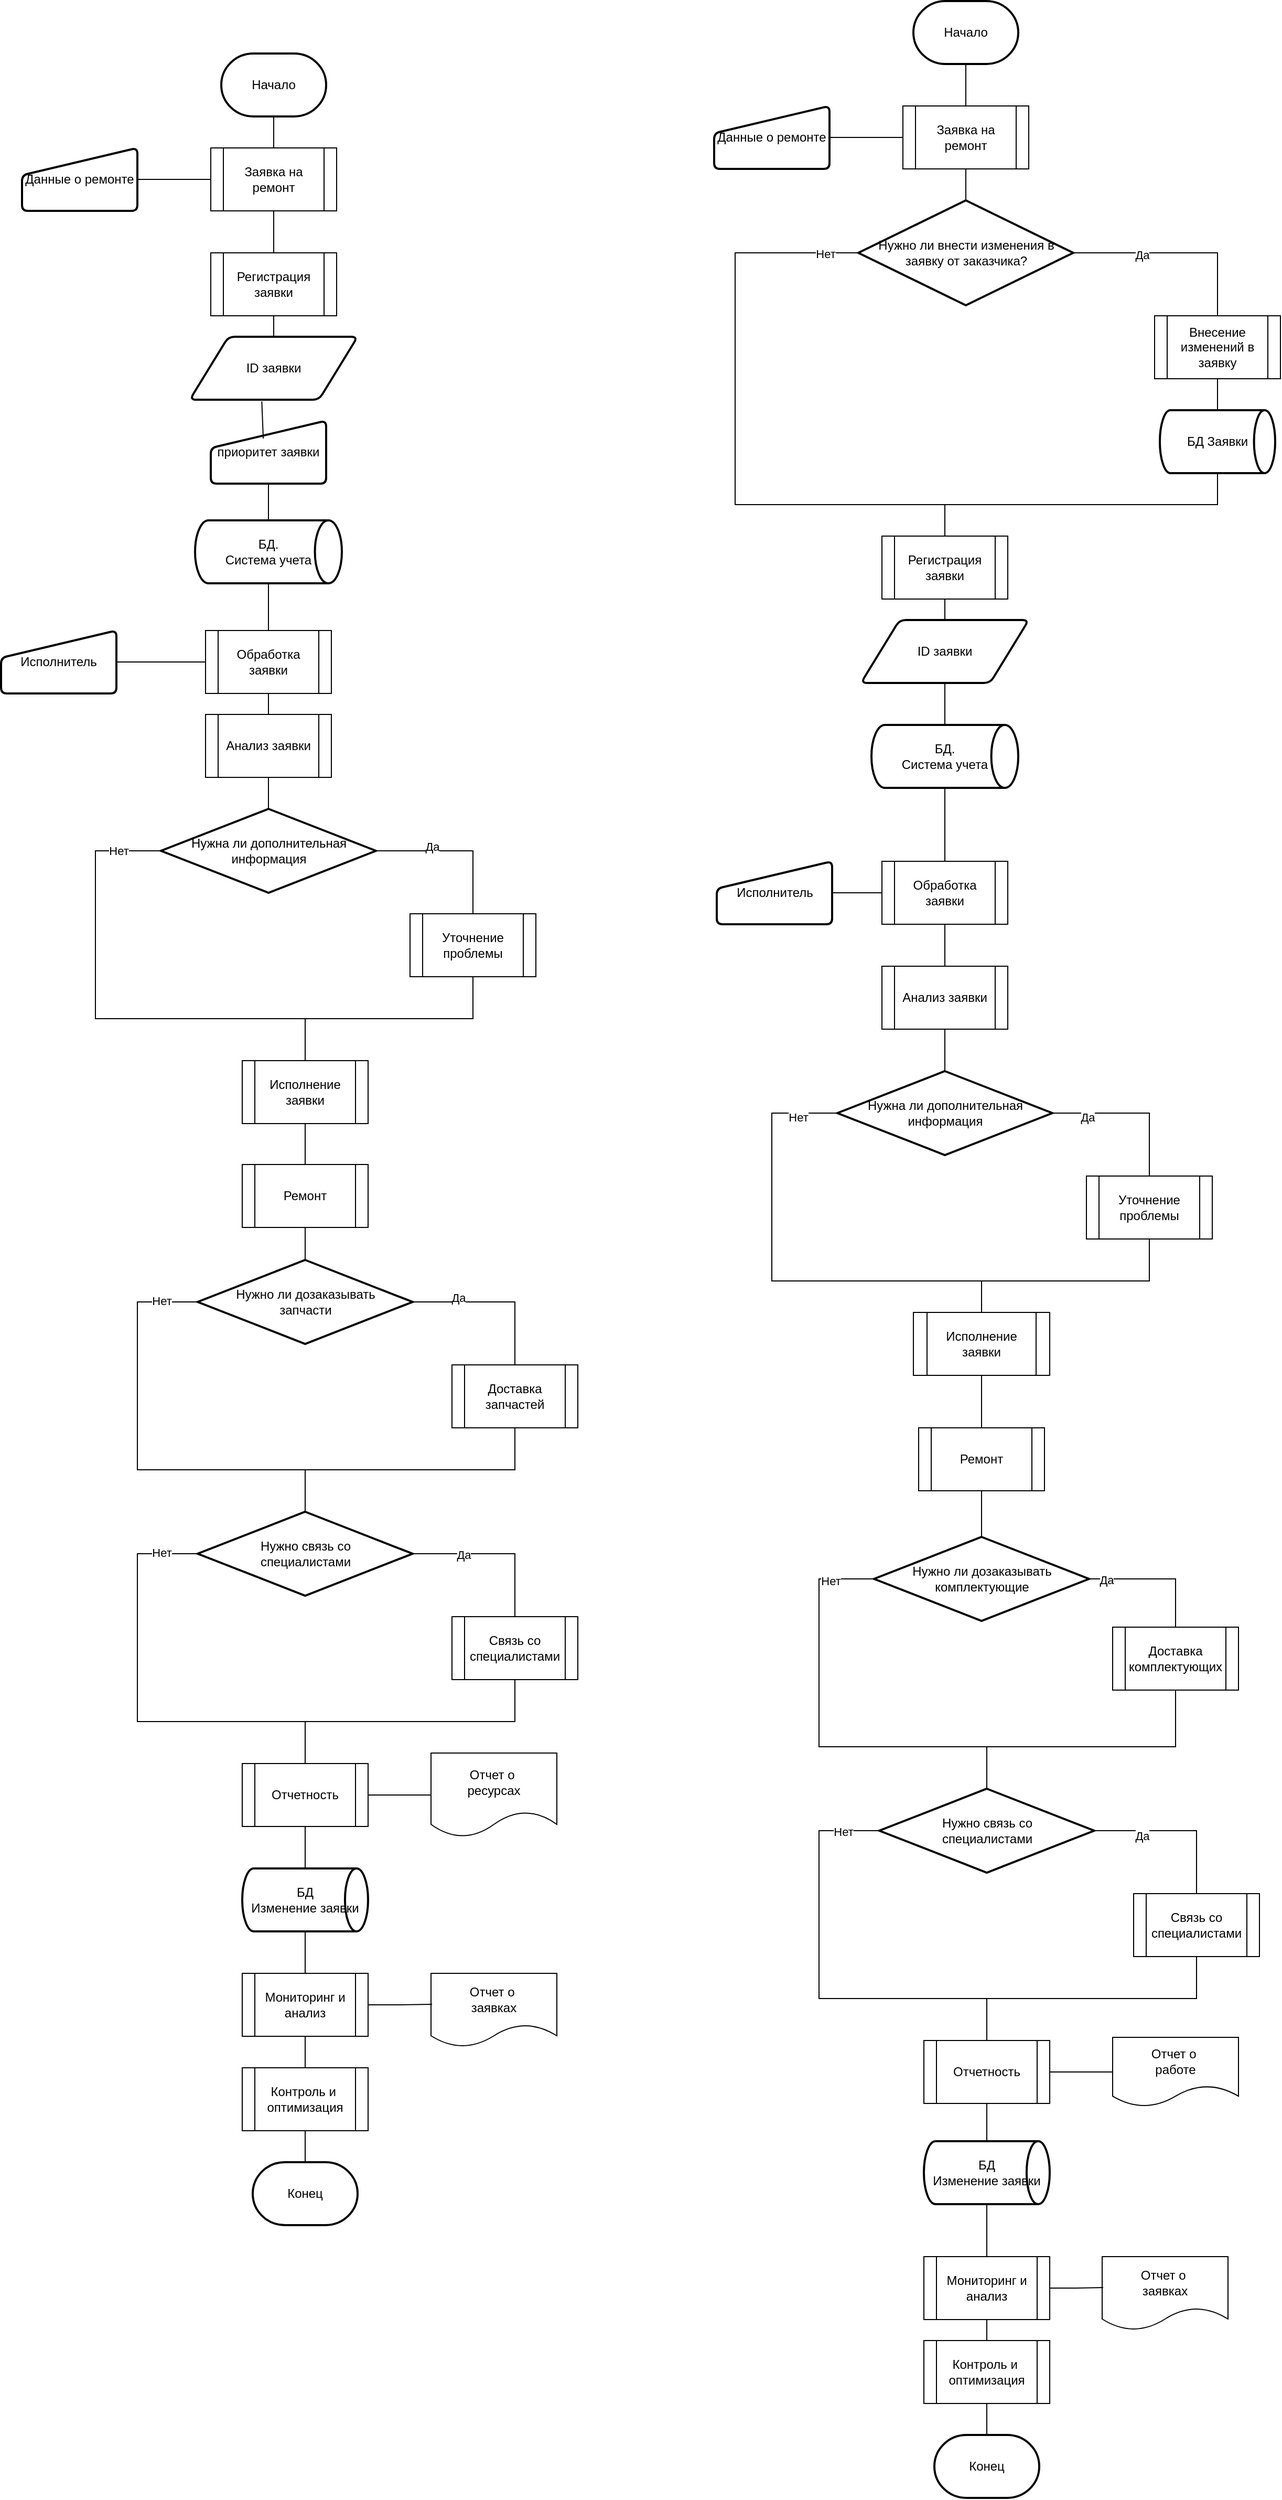 <mxfile version="24.1.0" type="device">
  <diagram id="C5RBs43oDa-KdzZeNtuy" name="Page-1">
    <mxGraphModel dx="2261" dy="836" grid="1" gridSize="10" guides="1" tooltips="1" connect="1" arrows="1" fold="1" page="1" pageScale="1" pageWidth="827" pageHeight="1169" math="0" shadow="0">
      <root>
        <mxCell id="WIyWlLk6GJQsqaUBKTNV-0" />
        <mxCell id="WIyWlLk6GJQsqaUBKTNV-1" parent="WIyWlLk6GJQsqaUBKTNV-0" />
        <mxCell id="qZ27vbUlIaH67FQj4EZE-8" style="edgeStyle=orthogonalEdgeStyle;rounded=0;orthogonalLoop=1;jettySize=auto;html=1;exitX=0.5;exitY=1;exitDx=0;exitDy=0;exitPerimeter=0;entryX=0.5;entryY=0;entryDx=0;entryDy=0;endArrow=none;endFill=0;" parent="WIyWlLk6GJQsqaUBKTNV-1" target="P2fQq7k6LDE26p1BrNCs-1" edge="1">
          <mxGeometry relative="1" as="geometry">
            <mxPoint x="250" y="170" as="sourcePoint" />
          </mxGeometry>
        </mxCell>
        <mxCell id="qZ27vbUlIaH67FQj4EZE-2" style="edgeStyle=orthogonalEdgeStyle;rounded=0;orthogonalLoop=1;jettySize=auto;html=1;exitX=0.5;exitY=1;exitDx=0;exitDy=0;entryX=0.5;entryY=0;entryDx=0;entryDy=0;endArrow=none;endFill=0;" parent="WIyWlLk6GJQsqaUBKTNV-1" source="P2fQq7k6LDE26p1BrNCs-1" target="P2fQq7k6LDE26p1BrNCs-2" edge="1">
          <mxGeometry relative="1" as="geometry" />
        </mxCell>
        <mxCell id="P2fQq7k6LDE26p1BrNCs-1" value="Заявка на ремонт" style="shape=process;whiteSpace=wrap;html=1;backgroundOutline=1;" parent="WIyWlLk6GJQsqaUBKTNV-1" vertex="1">
          <mxGeometry x="190" y="200" width="120" height="60" as="geometry" />
        </mxCell>
        <mxCell id="qZ27vbUlIaH67FQj4EZE-6" style="edgeStyle=orthogonalEdgeStyle;rounded=0;orthogonalLoop=1;jettySize=auto;html=1;exitX=0.5;exitY=1;exitDx=0;exitDy=0;entryX=0.5;entryY=0;entryDx=0;entryDy=0;endArrow=none;endFill=0;" parent="WIyWlLk6GJQsqaUBKTNV-1" source="P2fQq7k6LDE26p1BrNCs-2" target="qZ27vbUlIaH67FQj4EZE-3" edge="1">
          <mxGeometry relative="1" as="geometry" />
        </mxCell>
        <mxCell id="P2fQq7k6LDE26p1BrNCs-2" value="Регистрация заявки" style="shape=process;whiteSpace=wrap;html=1;backgroundOutline=1;" parent="WIyWlLk6GJQsqaUBKTNV-1" vertex="1">
          <mxGeometry x="190" y="300" width="120" height="60" as="geometry" />
        </mxCell>
        <mxCell id="P2fQq7k6LDE26p1BrNCs-3" value="Отчетность" style="shape=process;whiteSpace=wrap;html=1;backgroundOutline=1;" parent="WIyWlLk6GJQsqaUBKTNV-1" vertex="1">
          <mxGeometry x="220" y="1740" width="120" height="60" as="geometry" />
        </mxCell>
        <mxCell id="P2fQq7k6LDE26p1BrNCs-4" value="Исполнение заявки" style="shape=process;whiteSpace=wrap;html=1;backgroundOutline=1;" parent="WIyWlLk6GJQsqaUBKTNV-1" vertex="1">
          <mxGeometry x="220" y="1070" width="120" height="60" as="geometry" />
        </mxCell>
        <mxCell id="qZ27vbUlIaH67FQj4EZE-18" style="edgeStyle=orthogonalEdgeStyle;rounded=0;orthogonalLoop=1;jettySize=auto;html=1;exitX=0.5;exitY=1;exitDx=0;exitDy=0;entryX=0.5;entryY=0;entryDx=0;entryDy=0;endArrow=none;endFill=0;" parent="WIyWlLk6GJQsqaUBKTNV-1" source="P2fQq7k6LDE26p1BrNCs-5" target="qZ27vbUlIaH67FQj4EZE-16" edge="1">
          <mxGeometry relative="1" as="geometry" />
        </mxCell>
        <mxCell id="P2fQq7k6LDE26p1BrNCs-5" value="Обработка заявки" style="shape=process;whiteSpace=wrap;html=1;backgroundOutline=1;" parent="WIyWlLk6GJQsqaUBKTNV-1" vertex="1">
          <mxGeometry x="185" y="660" width="120" height="60" as="geometry" />
        </mxCell>
        <mxCell id="qZ27vbUlIaH67FQj4EZE-65" style="edgeStyle=orthogonalEdgeStyle;rounded=0;orthogonalLoop=1;jettySize=auto;html=1;exitX=0.5;exitY=1;exitDx=0;exitDy=0;entryX=0.5;entryY=0;entryDx=0;entryDy=0;endArrow=none;endFill=0;" parent="WIyWlLk6GJQsqaUBKTNV-1" source="P2fQq7k6LDE26p1BrNCs-6" target="qZ27vbUlIaH67FQj4EZE-62" edge="1">
          <mxGeometry relative="1" as="geometry" />
        </mxCell>
        <mxCell id="P2fQq7k6LDE26p1BrNCs-6" value="Мониторинг и анализ" style="shape=process;whiteSpace=wrap;html=1;backgroundOutline=1;" parent="WIyWlLk6GJQsqaUBKTNV-1" vertex="1">
          <mxGeometry x="220" y="1940" width="120" height="60" as="geometry" />
        </mxCell>
        <mxCell id="P2fQq7k6LDE26p1BrNCs-8" style="edgeStyle=orthogonalEdgeStyle;rounded=0;orthogonalLoop=1;jettySize=auto;html=1;entryX=0;entryY=0.5;entryDx=0;entryDy=0;endArrow=none;endFill=0;" parent="WIyWlLk6GJQsqaUBKTNV-1" source="P2fQq7k6LDE26p1BrNCs-7" target="P2fQq7k6LDE26p1BrNCs-1" edge="1">
          <mxGeometry relative="1" as="geometry" />
        </mxCell>
        <mxCell id="P2fQq7k6LDE26p1BrNCs-7" value="Данные о ремонте" style="html=1;strokeWidth=2;shape=manualInput;whiteSpace=wrap;rounded=1;size=26;arcSize=11;" parent="WIyWlLk6GJQsqaUBKTNV-1" vertex="1">
          <mxGeometry x="10" y="200" width="110" height="60" as="geometry" />
        </mxCell>
        <mxCell id="qZ27vbUlIaH67FQj4EZE-12" style="edgeStyle=orthogonalEdgeStyle;rounded=0;orthogonalLoop=1;jettySize=auto;html=1;exitX=0.5;exitY=1;exitDx=0;exitDy=0;exitPerimeter=0;entryX=0.5;entryY=0;entryDx=0;entryDy=0;endArrow=none;endFill=0;" parent="WIyWlLk6GJQsqaUBKTNV-1" source="qZ27vbUlIaH67FQj4EZE-0" target="P2fQq7k6LDE26p1BrNCs-5" edge="1">
          <mxGeometry relative="1" as="geometry" />
        </mxCell>
        <mxCell id="qZ27vbUlIaH67FQj4EZE-0" value="БД. &lt;br&gt;Система учета" style="strokeWidth=2;html=1;shape=mxgraph.flowchart.direct_data;whiteSpace=wrap;" parent="WIyWlLk6GJQsqaUBKTNV-1" vertex="1">
          <mxGeometry x="175" y="555" width="140" height="60" as="geometry" />
        </mxCell>
        <mxCell id="qZ27vbUlIaH67FQj4EZE-3" value="ID заявки&lt;br&gt;" style="shape=parallelogram;html=1;strokeWidth=2;perimeter=parallelogramPerimeter;whiteSpace=wrap;rounded=1;arcSize=12;size=0.23;" parent="WIyWlLk6GJQsqaUBKTNV-1" vertex="1">
          <mxGeometry x="170" y="380" width="160" height="60" as="geometry" />
        </mxCell>
        <mxCell id="qZ27vbUlIaH67FQj4EZE-10" style="edgeStyle=orthogonalEdgeStyle;rounded=0;orthogonalLoop=1;jettySize=auto;html=1;exitX=0.5;exitY=1;exitDx=0;exitDy=0;endArrow=none;endFill=0;" parent="WIyWlLk6GJQsqaUBKTNV-1" source="qZ27vbUlIaH67FQj4EZE-4" target="qZ27vbUlIaH67FQj4EZE-0" edge="1">
          <mxGeometry relative="1" as="geometry" />
        </mxCell>
        <mxCell id="qZ27vbUlIaH67FQj4EZE-4" value="приоритет заявки" style="html=1;strokeWidth=2;shape=manualInput;whiteSpace=wrap;rounded=1;size=26;arcSize=11;" parent="WIyWlLk6GJQsqaUBKTNV-1" vertex="1">
          <mxGeometry x="190" y="460" width="110" height="60" as="geometry" />
        </mxCell>
        <mxCell id="qZ27vbUlIaH67FQj4EZE-5" value="" style="endArrow=none;html=1;rounded=0;exitX=0.429;exitY=1.028;exitDx=0;exitDy=0;exitPerimeter=0;entryX=0.455;entryY=0.283;entryDx=0;entryDy=0;entryPerimeter=0;endFill=0;" parent="WIyWlLk6GJQsqaUBKTNV-1" source="qZ27vbUlIaH67FQj4EZE-3" target="qZ27vbUlIaH67FQj4EZE-4" edge="1">
          <mxGeometry width="50" height="50" relative="1" as="geometry">
            <mxPoint x="390" y="570" as="sourcePoint" />
            <mxPoint x="440" y="520" as="targetPoint" />
          </mxGeometry>
        </mxCell>
        <mxCell id="qZ27vbUlIaH67FQj4EZE-15" style="edgeStyle=orthogonalEdgeStyle;rounded=0;orthogonalLoop=1;jettySize=auto;html=1;exitX=1;exitY=0.5;exitDx=0;exitDy=0;entryX=0;entryY=0.5;entryDx=0;entryDy=0;endArrow=none;endFill=0;" parent="WIyWlLk6GJQsqaUBKTNV-1" source="qZ27vbUlIaH67FQj4EZE-13" target="P2fQq7k6LDE26p1BrNCs-5" edge="1">
          <mxGeometry relative="1" as="geometry" />
        </mxCell>
        <mxCell id="qZ27vbUlIaH67FQj4EZE-13" value="Исполнитель" style="html=1;strokeWidth=2;shape=manualInput;whiteSpace=wrap;rounded=1;size=26;arcSize=11;" parent="WIyWlLk6GJQsqaUBKTNV-1" vertex="1">
          <mxGeometry x="-10" y="660" width="110" height="60" as="geometry" />
        </mxCell>
        <mxCell id="qZ27vbUlIaH67FQj4EZE-16" value="Анализ заявки" style="shape=process;whiteSpace=wrap;html=1;backgroundOutline=1;" parent="WIyWlLk6GJQsqaUBKTNV-1" vertex="1">
          <mxGeometry x="185" y="740" width="120" height="60" as="geometry" />
        </mxCell>
        <mxCell id="qZ27vbUlIaH67FQj4EZE-22" style="edgeStyle=orthogonalEdgeStyle;rounded=0;orthogonalLoop=1;jettySize=auto;html=1;exitX=1;exitY=0.5;exitDx=0;exitDy=0;exitPerimeter=0;endArrow=none;endFill=0;" parent="WIyWlLk6GJQsqaUBKTNV-1" source="qZ27vbUlIaH67FQj4EZE-19" target="qZ27vbUlIaH67FQj4EZE-20" edge="1">
          <mxGeometry relative="1" as="geometry" />
        </mxCell>
        <mxCell id="WkpKx2AE96rogsqA4gz_-19" value="Да" style="edgeLabel;html=1;align=center;verticalAlign=middle;resizable=0;points=[];" parent="qZ27vbUlIaH67FQj4EZE-22" vertex="1" connectable="0">
          <mxGeometry x="-0.311" y="4" relative="1" as="geometry">
            <mxPoint x="1" as="offset" />
          </mxGeometry>
        </mxCell>
        <mxCell id="qZ27vbUlIaH67FQj4EZE-19" value="Нужна ли дополнительная&lt;br&gt;информация" style="strokeWidth=2;html=1;shape=mxgraph.flowchart.decision;whiteSpace=wrap;" parent="WIyWlLk6GJQsqaUBKTNV-1" vertex="1">
          <mxGeometry x="142.5" y="830" width="205" height="80" as="geometry" />
        </mxCell>
        <mxCell id="qZ27vbUlIaH67FQj4EZE-20" value="Уточнение&lt;br&gt;проблемы" style="shape=process;whiteSpace=wrap;html=1;backgroundOutline=1;" parent="WIyWlLk6GJQsqaUBKTNV-1" vertex="1">
          <mxGeometry x="380" y="930" width="120" height="60" as="geometry" />
        </mxCell>
        <mxCell id="qZ27vbUlIaH67FQj4EZE-30" value="" style="endArrow=none;html=1;rounded=0;entryX=0;entryY=0.5;entryDx=0;entryDy=0;entryPerimeter=0;exitX=0.5;exitY=1;exitDx=0;exitDy=0;" parent="WIyWlLk6GJQsqaUBKTNV-1" source="qZ27vbUlIaH67FQj4EZE-20" target="qZ27vbUlIaH67FQj4EZE-19" edge="1">
          <mxGeometry width="50" height="50" relative="1" as="geometry">
            <mxPoint x="390" y="970" as="sourcePoint" />
            <mxPoint x="440" y="920" as="targetPoint" />
            <Array as="points">
              <mxPoint x="440" y="1030" />
              <mxPoint x="80" y="1030" />
              <mxPoint x="80" y="950" />
              <mxPoint x="80" y="870" />
            </Array>
          </mxGeometry>
        </mxCell>
        <mxCell id="WkpKx2AE96rogsqA4gz_-18" value="Нет" style="edgeLabel;html=1;align=center;verticalAlign=middle;resizable=0;points=[];" parent="qZ27vbUlIaH67FQj4EZE-30" vertex="1" connectable="0">
          <mxGeometry x="0.87" relative="1" as="geometry">
            <mxPoint as="offset" />
          </mxGeometry>
        </mxCell>
        <mxCell id="qZ27vbUlIaH67FQj4EZE-31" value="" style="endArrow=none;html=1;rounded=0;entryX=0.5;entryY=0;entryDx=0;entryDy=0;endFill=0;" parent="WIyWlLk6GJQsqaUBKTNV-1" target="P2fQq7k6LDE26p1BrNCs-4" edge="1">
          <mxGeometry width="50" height="50" relative="1" as="geometry">
            <mxPoint x="280" y="1030" as="sourcePoint" />
            <mxPoint x="440" y="920" as="targetPoint" />
          </mxGeometry>
        </mxCell>
        <mxCell id="qZ27vbUlIaH67FQj4EZE-32" value="Ремонт" style="shape=process;whiteSpace=wrap;html=1;backgroundOutline=1;" parent="WIyWlLk6GJQsqaUBKTNV-1" vertex="1">
          <mxGeometry x="220" y="1169" width="120" height="60" as="geometry" />
        </mxCell>
        <mxCell id="qZ27vbUlIaH67FQj4EZE-33" value="" style="endArrow=none;html=1;rounded=0;exitX=0.5;exitY=1;exitDx=0;exitDy=0;entryX=0.5;entryY=0;entryDx=0;entryDy=0;endFill=0;" parent="WIyWlLk6GJQsqaUBKTNV-1" source="P2fQq7k6LDE26p1BrNCs-4" target="qZ27vbUlIaH67FQj4EZE-32" edge="1">
          <mxGeometry width="50" height="50" relative="1" as="geometry">
            <mxPoint x="290" y="1370" as="sourcePoint" />
            <mxPoint x="340" y="1320" as="targetPoint" />
          </mxGeometry>
        </mxCell>
        <mxCell id="qZ27vbUlIaH67FQj4EZE-34" value="" style="endArrow=none;html=1;rounded=0;exitX=0.5;exitY=1;exitDx=0;exitDy=0;entryX=0.5;entryY=0;entryDx=0;entryDy=0;entryPerimeter=0;endFill=0;" parent="WIyWlLk6GJQsqaUBKTNV-1" source="qZ27vbUlIaH67FQj4EZE-16" target="qZ27vbUlIaH67FQj4EZE-19" edge="1">
          <mxGeometry width="50" height="50" relative="1" as="geometry">
            <mxPoint x="290" y="970" as="sourcePoint" />
            <mxPoint x="340" y="920" as="targetPoint" />
          </mxGeometry>
        </mxCell>
        <mxCell id="qZ27vbUlIaH67FQj4EZE-35" style="edgeStyle=orthogonalEdgeStyle;rounded=0;orthogonalLoop=1;jettySize=auto;html=1;exitX=1;exitY=0.5;exitDx=0;exitDy=0;exitPerimeter=0;endArrow=none;endFill=0;" parent="WIyWlLk6GJQsqaUBKTNV-1" source="qZ27vbUlIaH67FQj4EZE-36" target="qZ27vbUlIaH67FQj4EZE-37" edge="1">
          <mxGeometry relative="1" as="geometry" />
        </mxCell>
        <mxCell id="WkpKx2AE96rogsqA4gz_-21" value="Да" style="edgeLabel;html=1;align=center;verticalAlign=middle;resizable=0;points=[];" parent="qZ27vbUlIaH67FQj4EZE-35" vertex="1" connectable="0">
          <mxGeometry x="-0.448" y="4" relative="1" as="geometry">
            <mxPoint as="offset" />
          </mxGeometry>
        </mxCell>
        <mxCell id="qZ27vbUlIaH67FQj4EZE-36" value="Нужно ли дозаказывать&lt;br&gt;запчасти" style="strokeWidth=2;html=1;shape=mxgraph.flowchart.decision;whiteSpace=wrap;" parent="WIyWlLk6GJQsqaUBKTNV-1" vertex="1">
          <mxGeometry x="177.5" y="1260" width="205" height="80" as="geometry" />
        </mxCell>
        <mxCell id="qZ27vbUlIaH67FQj4EZE-37" value="Доставка&lt;br&gt;запчастей" style="shape=process;whiteSpace=wrap;html=1;backgroundOutline=1;" parent="WIyWlLk6GJQsqaUBKTNV-1" vertex="1">
          <mxGeometry x="420" y="1360" width="120" height="60" as="geometry" />
        </mxCell>
        <mxCell id="qZ27vbUlIaH67FQj4EZE-40" value="" style="endArrow=none;html=1;rounded=0;entryX=0;entryY=0.5;entryDx=0;entryDy=0;entryPerimeter=0;exitX=0.5;exitY=1;exitDx=0;exitDy=0;" parent="WIyWlLk6GJQsqaUBKTNV-1" source="qZ27vbUlIaH67FQj4EZE-37" target="qZ27vbUlIaH67FQj4EZE-36" edge="1">
          <mxGeometry width="50" height="50" relative="1" as="geometry">
            <mxPoint x="430" y="1400" as="sourcePoint" />
            <mxPoint x="480" y="1350" as="targetPoint" />
            <Array as="points">
              <mxPoint x="480" y="1460" />
              <mxPoint x="120" y="1460" />
              <mxPoint x="120" y="1380" />
              <mxPoint x="120" y="1300" />
            </Array>
          </mxGeometry>
        </mxCell>
        <mxCell id="WkpKx2AE96rogsqA4gz_-20" value="Нет" style="edgeLabel;html=1;align=center;verticalAlign=middle;resizable=0;points=[];" parent="qZ27vbUlIaH67FQj4EZE-40" vertex="1" connectable="0">
          <mxGeometry x="0.888" y="1" relative="1" as="geometry">
            <mxPoint as="offset" />
          </mxGeometry>
        </mxCell>
        <mxCell id="qZ27vbUlIaH67FQj4EZE-41" value="" style="endArrow=none;html=1;rounded=0;exitX=0.5;exitY=1;exitDx=0;exitDy=0;entryX=0.5;entryY=0;entryDx=0;entryDy=0;entryPerimeter=0;endFill=0;" parent="WIyWlLk6GJQsqaUBKTNV-1" source="qZ27vbUlIaH67FQj4EZE-32" target="qZ27vbUlIaH67FQj4EZE-36" edge="1">
          <mxGeometry width="50" height="50" relative="1" as="geometry">
            <mxPoint x="290" y="1100" as="sourcePoint" />
            <mxPoint x="340" y="1050" as="targetPoint" />
          </mxGeometry>
        </mxCell>
        <mxCell id="qZ27vbUlIaH67FQj4EZE-47" style="edgeStyle=orthogonalEdgeStyle;rounded=0;orthogonalLoop=1;jettySize=auto;html=1;exitX=1;exitY=0.5;exitDx=0;exitDy=0;exitPerimeter=0;endArrow=none;endFill=0;" parent="WIyWlLk6GJQsqaUBKTNV-1" source="qZ27vbUlIaH67FQj4EZE-48" target="qZ27vbUlIaH67FQj4EZE-49" edge="1">
          <mxGeometry relative="1" as="geometry" />
        </mxCell>
        <mxCell id="WkpKx2AE96rogsqA4gz_-23" value="Да" style="edgeLabel;html=1;align=center;verticalAlign=middle;resizable=0;points=[];" parent="qZ27vbUlIaH67FQj4EZE-47" vertex="1" connectable="0">
          <mxGeometry x="-0.384" y="-1" relative="1" as="geometry">
            <mxPoint as="offset" />
          </mxGeometry>
        </mxCell>
        <mxCell id="qZ27vbUlIaH67FQj4EZE-48" value="Нужно связь со&lt;br&gt;специалистами" style="strokeWidth=2;html=1;shape=mxgraph.flowchart.decision;whiteSpace=wrap;" parent="WIyWlLk6GJQsqaUBKTNV-1" vertex="1">
          <mxGeometry x="177.5" y="1500" width="205" height="80" as="geometry" />
        </mxCell>
        <mxCell id="qZ27vbUlIaH67FQj4EZE-49" value="Связь со&lt;br&gt;специалистами" style="shape=process;whiteSpace=wrap;html=1;backgroundOutline=1;" parent="WIyWlLk6GJQsqaUBKTNV-1" vertex="1">
          <mxGeometry x="420" y="1600" width="120" height="60" as="geometry" />
        </mxCell>
        <mxCell id="qZ27vbUlIaH67FQj4EZE-52" value="" style="endArrow=none;html=1;rounded=0;entryX=0;entryY=0.5;entryDx=0;entryDy=0;entryPerimeter=0;exitX=0.5;exitY=1;exitDx=0;exitDy=0;" parent="WIyWlLk6GJQsqaUBKTNV-1" source="qZ27vbUlIaH67FQj4EZE-49" target="qZ27vbUlIaH67FQj4EZE-48" edge="1">
          <mxGeometry width="50" height="50" relative="1" as="geometry">
            <mxPoint x="430" y="1640" as="sourcePoint" />
            <mxPoint x="480" y="1590" as="targetPoint" />
            <Array as="points">
              <mxPoint x="480" y="1700" />
              <mxPoint x="120" y="1700" />
              <mxPoint x="120" y="1620" />
              <mxPoint x="120" y="1540" />
            </Array>
          </mxGeometry>
        </mxCell>
        <mxCell id="WkpKx2AE96rogsqA4gz_-22" value="Нет" style="edgeLabel;html=1;align=center;verticalAlign=middle;resizable=0;points=[];" parent="qZ27vbUlIaH67FQj4EZE-52" vertex="1" connectable="0">
          <mxGeometry x="0.888" y="1" relative="1" as="geometry">
            <mxPoint as="offset" />
          </mxGeometry>
        </mxCell>
        <mxCell id="qZ27vbUlIaH67FQj4EZE-53" value="" style="endArrow=none;html=1;rounded=0;endFill=0;" parent="WIyWlLk6GJQsqaUBKTNV-1" edge="1">
          <mxGeometry width="50" height="50" relative="1" as="geometry">
            <mxPoint x="280" y="1700" as="sourcePoint" />
            <mxPoint x="280" y="1740" as="targetPoint" />
          </mxGeometry>
        </mxCell>
        <mxCell id="qZ27vbUlIaH67FQj4EZE-54" value="" style="endArrow=none;html=1;rounded=0;endFill=0;" parent="WIyWlLk6GJQsqaUBKTNV-1" target="qZ27vbUlIaH67FQj4EZE-48" edge="1">
          <mxGeometry width="50" height="50" relative="1" as="geometry">
            <mxPoint x="280" y="1460" as="sourcePoint" />
            <mxPoint x="340" y="1350" as="targetPoint" />
          </mxGeometry>
        </mxCell>
        <mxCell id="qZ27vbUlIaH67FQj4EZE-59" style="edgeStyle=orthogonalEdgeStyle;rounded=0;orthogonalLoop=1;jettySize=auto;html=1;exitX=0.5;exitY=1;exitDx=0;exitDy=0;exitPerimeter=0;entryX=0.5;entryY=0;entryDx=0;entryDy=0;endArrow=none;endFill=0;" parent="WIyWlLk6GJQsqaUBKTNV-1" source="qZ27vbUlIaH67FQj4EZE-55" target="P2fQq7k6LDE26p1BrNCs-6" edge="1">
          <mxGeometry relative="1" as="geometry" />
        </mxCell>
        <mxCell id="qZ27vbUlIaH67FQj4EZE-55" value="БД&lt;br&gt;Изменение заявки" style="strokeWidth=2;html=1;shape=mxgraph.flowchart.direct_data;whiteSpace=wrap;" parent="WIyWlLk6GJQsqaUBKTNV-1" vertex="1">
          <mxGeometry x="220" y="1840" width="120" height="60" as="geometry" />
        </mxCell>
        <mxCell id="qZ27vbUlIaH67FQj4EZE-56" value="" style="endArrow=none;html=1;rounded=0;entryX=0.5;entryY=0;entryDx=0;entryDy=0;entryPerimeter=0;exitX=0.5;exitY=1;exitDx=0;exitDy=0;endFill=0;" parent="WIyWlLk6GJQsqaUBKTNV-1" source="P2fQq7k6LDE26p1BrNCs-3" target="qZ27vbUlIaH67FQj4EZE-55" edge="1">
          <mxGeometry width="50" height="50" relative="1" as="geometry">
            <mxPoint x="290" y="1800" as="sourcePoint" />
            <mxPoint x="340" y="1750" as="targetPoint" />
          </mxGeometry>
        </mxCell>
        <mxCell id="qZ27vbUlIaH67FQj4EZE-57" value="Отчет о&amp;nbsp;&lt;br&gt;ресурсах" style="shape=document;whiteSpace=wrap;html=1;boundedLbl=1;" parent="WIyWlLk6GJQsqaUBKTNV-1" vertex="1">
          <mxGeometry x="400" y="1730" width="120" height="80" as="geometry" />
        </mxCell>
        <mxCell id="qZ27vbUlIaH67FQj4EZE-58" value="" style="endArrow=none;html=1;rounded=0;entryX=0;entryY=0.5;entryDx=0;entryDy=0;exitX=1;exitY=0.5;exitDx=0;exitDy=0;endFill=0;" parent="WIyWlLk6GJQsqaUBKTNV-1" source="P2fQq7k6LDE26p1BrNCs-3" target="qZ27vbUlIaH67FQj4EZE-57" edge="1">
          <mxGeometry width="50" height="50" relative="1" as="geometry">
            <mxPoint x="290" y="1800" as="sourcePoint" />
            <mxPoint x="340" y="1750" as="targetPoint" />
          </mxGeometry>
        </mxCell>
        <mxCell id="qZ27vbUlIaH67FQj4EZE-60" value="Отчет о&amp;nbsp;&lt;br&gt;заявках" style="shape=document;whiteSpace=wrap;html=1;boundedLbl=1;" parent="WIyWlLk6GJQsqaUBKTNV-1" vertex="1">
          <mxGeometry x="400" y="1940" width="120" height="70" as="geometry" />
        </mxCell>
        <mxCell id="qZ27vbUlIaH67FQj4EZE-61" style="edgeStyle=orthogonalEdgeStyle;rounded=0;orthogonalLoop=1;jettySize=auto;html=1;exitX=1;exitY=0.5;exitDx=0;exitDy=0;entryX=0.008;entryY=0.421;entryDx=0;entryDy=0;entryPerimeter=0;endArrow=none;endFill=0;" parent="WIyWlLk6GJQsqaUBKTNV-1" source="P2fQq7k6LDE26p1BrNCs-6" target="qZ27vbUlIaH67FQj4EZE-60" edge="1">
          <mxGeometry relative="1" as="geometry" />
        </mxCell>
        <mxCell id="ZgwB_L8bbe7cjhw3MiM4-4" style="edgeStyle=orthogonalEdgeStyle;rounded=0;orthogonalLoop=1;jettySize=auto;html=1;endArrow=none;endFill=0;" parent="WIyWlLk6GJQsqaUBKTNV-1" source="qZ27vbUlIaH67FQj4EZE-62" target="ZgwB_L8bbe7cjhw3MiM4-3" edge="1">
          <mxGeometry relative="1" as="geometry" />
        </mxCell>
        <mxCell id="qZ27vbUlIaH67FQj4EZE-62" value="Контроль и&amp;nbsp;&lt;br&gt;оптимизация" style="shape=process;whiteSpace=wrap;html=1;backgroundOutline=1;" parent="WIyWlLk6GJQsqaUBKTNV-1" vertex="1">
          <mxGeometry x="220" y="2030" width="120" height="60" as="geometry" />
        </mxCell>
        <mxCell id="WkpKx2AE96rogsqA4gz_-1" style="edgeStyle=orthogonalEdgeStyle;rounded=0;orthogonalLoop=1;jettySize=auto;html=1;endArrow=none;endFill=0;" parent="WIyWlLk6GJQsqaUBKTNV-1" source="dzsttan4sd0DJj0Hf-GR-3" target="WkpKx2AE96rogsqA4gz_-0" edge="1">
          <mxGeometry relative="1" as="geometry" />
        </mxCell>
        <mxCell id="dzsttan4sd0DJj0Hf-GR-3" value="Заявка на ремонт" style="shape=process;whiteSpace=wrap;html=1;backgroundOutline=1;" parent="WIyWlLk6GJQsqaUBKTNV-1" vertex="1">
          <mxGeometry x="850" y="160" width="120" height="60" as="geometry" />
        </mxCell>
        <mxCell id="dzsttan4sd0DJj0Hf-GR-4" style="edgeStyle=orthogonalEdgeStyle;rounded=0;orthogonalLoop=1;jettySize=auto;html=1;exitX=0.5;exitY=1;exitDx=0;exitDy=0;entryX=0.5;entryY=0;entryDx=0;entryDy=0;endArrow=none;endFill=0;" parent="WIyWlLk6GJQsqaUBKTNV-1" source="dzsttan4sd0DJj0Hf-GR-5" target="dzsttan4sd0DJj0Hf-GR-16" edge="1">
          <mxGeometry relative="1" as="geometry" />
        </mxCell>
        <mxCell id="dzsttan4sd0DJj0Hf-GR-5" value="Регистрация заявки" style="shape=process;whiteSpace=wrap;html=1;backgroundOutline=1;" parent="WIyWlLk6GJQsqaUBKTNV-1" vertex="1">
          <mxGeometry x="830" y="570" width="120" height="60" as="geometry" />
        </mxCell>
        <mxCell id="dzsttan4sd0DJj0Hf-GR-6" value="Отчетность" style="shape=process;whiteSpace=wrap;html=1;backgroundOutline=1;" parent="WIyWlLk6GJQsqaUBKTNV-1" vertex="1">
          <mxGeometry x="870" y="2004" width="120" height="60" as="geometry" />
        </mxCell>
        <mxCell id="dzsttan4sd0DJj0Hf-GR-7" value="Исполнение заявки" style="shape=process;whiteSpace=wrap;html=1;backgroundOutline=1;" parent="WIyWlLk6GJQsqaUBKTNV-1" vertex="1">
          <mxGeometry x="860" y="1310" width="130" height="60" as="geometry" />
        </mxCell>
        <mxCell id="dzsttan4sd0DJj0Hf-GR-8" style="edgeStyle=orthogonalEdgeStyle;rounded=0;orthogonalLoop=1;jettySize=auto;html=1;exitX=0.5;exitY=1;exitDx=0;exitDy=0;entryX=0.5;entryY=0;entryDx=0;entryDy=0;endArrow=none;endFill=0;" parent="WIyWlLk6GJQsqaUBKTNV-1" source="dzsttan4sd0DJj0Hf-GR-9" target="dzsttan4sd0DJj0Hf-GR-22" edge="1">
          <mxGeometry relative="1" as="geometry" />
        </mxCell>
        <mxCell id="dzsttan4sd0DJj0Hf-GR-9" value="Обработка заявки" style="shape=process;whiteSpace=wrap;html=1;backgroundOutline=1;" parent="WIyWlLk6GJQsqaUBKTNV-1" vertex="1">
          <mxGeometry x="830" y="880" width="120" height="60" as="geometry" />
        </mxCell>
        <mxCell id="dzsttan4sd0DJj0Hf-GR-10" style="edgeStyle=orthogonalEdgeStyle;rounded=0;orthogonalLoop=1;jettySize=auto;html=1;exitX=0.5;exitY=1;exitDx=0;exitDy=0;entryX=0.5;entryY=0;entryDx=0;entryDy=0;endArrow=none;endFill=0;" parent="WIyWlLk6GJQsqaUBKTNV-1" source="dzsttan4sd0DJj0Hf-GR-11" target="dzsttan4sd0DJj0Hf-GR-56" edge="1">
          <mxGeometry relative="1" as="geometry" />
        </mxCell>
        <mxCell id="dzsttan4sd0DJj0Hf-GR-11" value="Мониторинг и анализ" style="shape=process;whiteSpace=wrap;html=1;backgroundOutline=1;" parent="WIyWlLk6GJQsqaUBKTNV-1" vertex="1">
          <mxGeometry x="870" y="2210" width="120" height="60" as="geometry" />
        </mxCell>
        <mxCell id="dzsttan4sd0DJj0Hf-GR-12" style="edgeStyle=orthogonalEdgeStyle;rounded=0;orthogonalLoop=1;jettySize=auto;html=1;entryX=0;entryY=0.5;entryDx=0;entryDy=0;endArrow=none;endFill=0;" parent="WIyWlLk6GJQsqaUBKTNV-1" source="dzsttan4sd0DJj0Hf-GR-13" target="dzsttan4sd0DJj0Hf-GR-3" edge="1">
          <mxGeometry relative="1" as="geometry" />
        </mxCell>
        <mxCell id="dzsttan4sd0DJj0Hf-GR-13" value="Данные о ремонте" style="html=1;strokeWidth=2;shape=manualInput;whiteSpace=wrap;rounded=1;size=26;arcSize=11;" parent="WIyWlLk6GJQsqaUBKTNV-1" vertex="1">
          <mxGeometry x="670" y="160" width="110" height="60" as="geometry" />
        </mxCell>
        <mxCell id="dzsttan4sd0DJj0Hf-GR-14" style="edgeStyle=orthogonalEdgeStyle;rounded=0;orthogonalLoop=1;jettySize=auto;html=1;exitX=0.5;exitY=1;exitDx=0;exitDy=0;exitPerimeter=0;entryX=0.5;entryY=0;entryDx=0;entryDy=0;endArrow=none;endFill=0;" parent="WIyWlLk6GJQsqaUBKTNV-1" source="dzsttan4sd0DJj0Hf-GR-15" target="dzsttan4sd0DJj0Hf-GR-9" edge="1">
          <mxGeometry relative="1" as="geometry" />
        </mxCell>
        <mxCell id="dzsttan4sd0DJj0Hf-GR-15" value="БД. &lt;br&gt;Система учета" style="strokeWidth=2;html=1;shape=mxgraph.flowchart.direct_data;whiteSpace=wrap;" parent="WIyWlLk6GJQsqaUBKTNV-1" vertex="1">
          <mxGeometry x="820" y="750" width="140" height="60" as="geometry" />
        </mxCell>
        <mxCell id="dzsttan4sd0DJj0Hf-GR-16" value="ID заявки&lt;br&gt;" style="shape=parallelogram;html=1;strokeWidth=2;perimeter=parallelogramPerimeter;whiteSpace=wrap;rounded=1;arcSize=12;size=0.23;" parent="WIyWlLk6GJQsqaUBKTNV-1" vertex="1">
          <mxGeometry x="810" y="650" width="160" height="60" as="geometry" />
        </mxCell>
        <mxCell id="dzsttan4sd0DJj0Hf-GR-20" style="edgeStyle=orthogonalEdgeStyle;rounded=0;orthogonalLoop=1;jettySize=auto;html=1;exitX=1;exitY=0.5;exitDx=0;exitDy=0;entryX=0;entryY=0.5;entryDx=0;entryDy=0;endArrow=none;endFill=0;" parent="WIyWlLk6GJQsqaUBKTNV-1" source="dzsttan4sd0DJj0Hf-GR-21" target="dzsttan4sd0DJj0Hf-GR-9" edge="1">
          <mxGeometry relative="1" as="geometry" />
        </mxCell>
        <mxCell id="dzsttan4sd0DJj0Hf-GR-21" value="Исполнитель" style="html=1;strokeWidth=2;shape=manualInput;whiteSpace=wrap;rounded=1;size=26;arcSize=11;" parent="WIyWlLk6GJQsqaUBKTNV-1" vertex="1">
          <mxGeometry x="672.5" y="880" width="110" height="60" as="geometry" />
        </mxCell>
        <mxCell id="dzsttan4sd0DJj0Hf-GR-22" value="Анализ заявки" style="shape=process;whiteSpace=wrap;html=1;backgroundOutline=1;" parent="WIyWlLk6GJQsqaUBKTNV-1" vertex="1">
          <mxGeometry x="830" y="980" width="120" height="60" as="geometry" />
        </mxCell>
        <mxCell id="dzsttan4sd0DJj0Hf-GR-23" style="edgeStyle=orthogonalEdgeStyle;rounded=0;orthogonalLoop=1;jettySize=auto;html=1;exitX=1;exitY=0.5;exitDx=0;exitDy=0;exitPerimeter=0;endArrow=none;endFill=0;" parent="WIyWlLk6GJQsqaUBKTNV-1" source="dzsttan4sd0DJj0Hf-GR-24" target="dzsttan4sd0DJj0Hf-GR-25" edge="1">
          <mxGeometry relative="1" as="geometry" />
        </mxCell>
        <mxCell id="WkpKx2AE96rogsqA4gz_-12" value="Да" style="edgeLabel;html=1;align=center;verticalAlign=middle;resizable=0;points=[];" parent="dzsttan4sd0DJj0Hf-GR-23" vertex="1" connectable="0">
          <mxGeometry x="-0.574" y="-4" relative="1" as="geometry">
            <mxPoint x="1" as="offset" />
          </mxGeometry>
        </mxCell>
        <mxCell id="dzsttan4sd0DJj0Hf-GR-24" value="Нужна ли дополнительная&lt;br&gt;информация" style="strokeWidth=2;html=1;shape=mxgraph.flowchart.decision;whiteSpace=wrap;" parent="WIyWlLk6GJQsqaUBKTNV-1" vertex="1">
          <mxGeometry x="787.5" y="1080" width="205" height="80" as="geometry" />
        </mxCell>
        <mxCell id="dzsttan4sd0DJj0Hf-GR-25" value="Уточнение&lt;br&gt;проблемы" style="shape=process;whiteSpace=wrap;html=1;backgroundOutline=1;" parent="WIyWlLk6GJQsqaUBKTNV-1" vertex="1">
          <mxGeometry x="1025" y="1180" width="120" height="60" as="geometry" />
        </mxCell>
        <mxCell id="dzsttan4sd0DJj0Hf-GR-28" value="" style="endArrow=none;html=1;rounded=0;entryX=0;entryY=0.5;entryDx=0;entryDy=0;entryPerimeter=0;exitX=0.5;exitY=1;exitDx=0;exitDy=0;" parent="WIyWlLk6GJQsqaUBKTNV-1" source="dzsttan4sd0DJj0Hf-GR-25" target="dzsttan4sd0DJj0Hf-GR-24" edge="1">
          <mxGeometry width="50" height="50" relative="1" as="geometry">
            <mxPoint x="1035" y="1220" as="sourcePoint" />
            <mxPoint x="1085" y="1170" as="targetPoint" />
            <Array as="points">
              <mxPoint x="1085" y="1280" />
              <mxPoint x="725" y="1280" />
              <mxPoint x="725" y="1200" />
              <mxPoint x="725" y="1120" />
            </Array>
          </mxGeometry>
        </mxCell>
        <mxCell id="WkpKx2AE96rogsqA4gz_-11" value="Нет" style="edgeLabel;html=1;align=center;verticalAlign=middle;resizable=0;points=[];" parent="dzsttan4sd0DJj0Hf-GR-28" vertex="1" connectable="0">
          <mxGeometry x="0.879" y="-4" relative="1" as="geometry">
            <mxPoint as="offset" />
          </mxGeometry>
        </mxCell>
        <mxCell id="dzsttan4sd0DJj0Hf-GR-29" value="" style="endArrow=none;html=1;rounded=0;entryX=0.5;entryY=0;entryDx=0;entryDy=0;endFill=0;" parent="WIyWlLk6GJQsqaUBKTNV-1" target="dzsttan4sd0DJj0Hf-GR-7" edge="1">
          <mxGeometry width="50" height="50" relative="1" as="geometry">
            <mxPoint x="925" y="1280" as="sourcePoint" />
            <mxPoint x="1085" y="1170" as="targetPoint" />
          </mxGeometry>
        </mxCell>
        <mxCell id="dzsttan4sd0DJj0Hf-GR-30" value="Ремонт" style="shape=process;whiteSpace=wrap;html=1;backgroundOutline=1;" parent="WIyWlLk6GJQsqaUBKTNV-1" vertex="1">
          <mxGeometry x="865" y="1420" width="120" height="60" as="geometry" />
        </mxCell>
        <mxCell id="dzsttan4sd0DJj0Hf-GR-31" value="" style="endArrow=none;html=1;rounded=0;exitX=0.5;exitY=1;exitDx=0;exitDy=0;entryX=0.5;entryY=0;entryDx=0;entryDy=0;endFill=0;" parent="WIyWlLk6GJQsqaUBKTNV-1" source="dzsttan4sd0DJj0Hf-GR-7" target="dzsttan4sd0DJj0Hf-GR-30" edge="1">
          <mxGeometry width="50" height="50" relative="1" as="geometry">
            <mxPoint x="930" y="1640" as="sourcePoint" />
            <mxPoint x="980" y="1590" as="targetPoint" />
          </mxGeometry>
        </mxCell>
        <mxCell id="dzsttan4sd0DJj0Hf-GR-32" value="" style="endArrow=none;html=1;rounded=0;exitX=0.5;exitY=1;exitDx=0;exitDy=0;entryX=0.5;entryY=0;entryDx=0;entryDy=0;entryPerimeter=0;endFill=0;" parent="WIyWlLk6GJQsqaUBKTNV-1" source="dzsttan4sd0DJj0Hf-GR-22" target="dzsttan4sd0DJj0Hf-GR-24" edge="1">
          <mxGeometry width="50" height="50" relative="1" as="geometry">
            <mxPoint x="930" y="1240" as="sourcePoint" />
            <mxPoint x="980" y="1190" as="targetPoint" />
          </mxGeometry>
        </mxCell>
        <mxCell id="dzsttan4sd0DJj0Hf-GR-33" style="edgeStyle=orthogonalEdgeStyle;rounded=0;orthogonalLoop=1;jettySize=auto;html=1;exitX=1;exitY=0.5;exitDx=0;exitDy=0;exitPerimeter=0;endArrow=none;endFill=0;" parent="WIyWlLk6GJQsqaUBKTNV-1" source="dzsttan4sd0DJj0Hf-GR-34" target="WkpKx2AE96rogsqA4gz_-13" edge="1">
          <mxGeometry relative="1" as="geometry">
            <mxPoint x="1130" y="1624" as="targetPoint" />
          </mxGeometry>
        </mxCell>
        <mxCell id="WkpKx2AE96rogsqA4gz_-15" value="Да" style="edgeLabel;html=1;align=center;verticalAlign=middle;resizable=0;points=[];" parent="dzsttan4sd0DJj0Hf-GR-33" vertex="1" connectable="0">
          <mxGeometry x="-0.751" y="-1" relative="1" as="geometry">
            <mxPoint as="offset" />
          </mxGeometry>
        </mxCell>
        <mxCell id="dzsttan4sd0DJj0Hf-GR-34" value="Нужно ли дозаказывать&lt;br&gt;комплектующие" style="strokeWidth=2;html=1;shape=mxgraph.flowchart.decision;whiteSpace=wrap;" parent="WIyWlLk6GJQsqaUBKTNV-1" vertex="1">
          <mxGeometry x="822.5" y="1524" width="205" height="80" as="geometry" />
        </mxCell>
        <mxCell id="dzsttan4sd0DJj0Hf-GR-38" value="" style="endArrow=none;html=1;rounded=0;entryX=0;entryY=0.5;entryDx=0;entryDy=0;entryPerimeter=0;exitX=0.5;exitY=1;exitDx=0;exitDy=0;" parent="WIyWlLk6GJQsqaUBKTNV-1" source="WkpKx2AE96rogsqA4gz_-13" target="dzsttan4sd0DJj0Hf-GR-34" edge="1">
          <mxGeometry width="50" height="50" relative="1" as="geometry">
            <mxPoint x="1130" y="1684" as="sourcePoint" />
            <mxPoint x="1130" y="1614" as="targetPoint" />
            <Array as="points">
              <mxPoint x="1110" y="1724" />
              <mxPoint x="770" y="1724" />
              <mxPoint x="770" y="1564" />
            </Array>
          </mxGeometry>
        </mxCell>
        <mxCell id="WkpKx2AE96rogsqA4gz_-14" value="Нет" style="edgeLabel;html=1;align=center;verticalAlign=middle;resizable=0;points=[];" parent="dzsttan4sd0DJj0Hf-GR-38" vertex="1" connectable="0">
          <mxGeometry x="0.862" y="-2" relative="1" as="geometry">
            <mxPoint as="offset" />
          </mxGeometry>
        </mxCell>
        <mxCell id="dzsttan4sd0DJj0Hf-GR-39" value="" style="endArrow=none;html=1;rounded=0;exitX=0.5;exitY=1;exitDx=0;exitDy=0;entryX=0.5;entryY=0;entryDx=0;entryDy=0;entryPerimeter=0;endFill=0;" parent="WIyWlLk6GJQsqaUBKTNV-1" source="dzsttan4sd0DJj0Hf-GR-30" target="dzsttan4sd0DJj0Hf-GR-34" edge="1">
          <mxGeometry width="50" height="50" relative="1" as="geometry">
            <mxPoint x="940" y="1364" as="sourcePoint" />
            <mxPoint x="990" y="1314" as="targetPoint" />
          </mxGeometry>
        </mxCell>
        <mxCell id="dzsttan4sd0DJj0Hf-GR-40" style="edgeStyle=orthogonalEdgeStyle;rounded=0;orthogonalLoop=1;jettySize=auto;html=1;exitX=1;exitY=0.5;exitDx=0;exitDy=0;exitPerimeter=0;entryX=0.5;entryY=0;entryDx=0;entryDy=0;endArrow=none;endFill=0;" parent="WIyWlLk6GJQsqaUBKTNV-1" source="dzsttan4sd0DJj0Hf-GR-41" target="dzsttan4sd0DJj0Hf-GR-42" edge="1">
          <mxGeometry relative="1" as="geometry">
            <mxPoint x="1130" y="1864" as="targetPoint" />
          </mxGeometry>
        </mxCell>
        <mxCell id="WkpKx2AE96rogsqA4gz_-17" value="Да" style="edgeLabel;html=1;align=center;verticalAlign=middle;resizable=0;points=[];" parent="dzsttan4sd0DJj0Hf-GR-40" vertex="1" connectable="0">
          <mxGeometry x="-0.422" y="-5" relative="1" as="geometry">
            <mxPoint as="offset" />
          </mxGeometry>
        </mxCell>
        <mxCell id="dzsttan4sd0DJj0Hf-GR-41" value="Нужно связь со&lt;br&gt;специалистами" style="strokeWidth=2;html=1;shape=mxgraph.flowchart.decision;whiteSpace=wrap;" parent="WIyWlLk6GJQsqaUBKTNV-1" vertex="1">
          <mxGeometry x="827.5" y="1764" width="205" height="80" as="geometry" />
        </mxCell>
        <mxCell id="dzsttan4sd0DJj0Hf-GR-42" value="Связь со&lt;br&gt;специалистами" style="shape=process;whiteSpace=wrap;html=1;backgroundOutline=1;" parent="WIyWlLk6GJQsqaUBKTNV-1" vertex="1">
          <mxGeometry x="1070" y="1864" width="120" height="60" as="geometry" />
        </mxCell>
        <mxCell id="dzsttan4sd0DJj0Hf-GR-45" value="" style="endArrow=none;html=1;rounded=0;entryX=0;entryY=0.5;entryDx=0;entryDy=0;entryPerimeter=0;exitX=0.5;exitY=1;exitDx=0;exitDy=0;" parent="WIyWlLk6GJQsqaUBKTNV-1" source="dzsttan4sd0DJj0Hf-GR-42" target="dzsttan4sd0DJj0Hf-GR-41" edge="1">
          <mxGeometry width="50" height="50" relative="1" as="geometry">
            <mxPoint x="1130" y="1924" as="sourcePoint" />
            <mxPoint x="1130" y="1854" as="targetPoint" />
            <Array as="points">
              <mxPoint x="1130" y="1964" />
              <mxPoint x="770" y="1964" />
              <mxPoint x="770" y="1884" />
              <mxPoint x="770" y="1804" />
            </Array>
          </mxGeometry>
        </mxCell>
        <mxCell id="WkpKx2AE96rogsqA4gz_-16" value="Нет" style="edgeLabel;html=1;align=center;verticalAlign=middle;resizable=0;points=[];" parent="dzsttan4sd0DJj0Hf-GR-45" vertex="1" connectable="0">
          <mxGeometry x="0.888" y="-1" relative="1" as="geometry">
            <mxPoint as="offset" />
          </mxGeometry>
        </mxCell>
        <mxCell id="dzsttan4sd0DJj0Hf-GR-46" value="" style="endArrow=none;html=1;rounded=0;endFill=0;" parent="WIyWlLk6GJQsqaUBKTNV-1" edge="1">
          <mxGeometry width="50" height="50" relative="1" as="geometry">
            <mxPoint x="930" y="1964" as="sourcePoint" />
            <mxPoint x="930" y="2004" as="targetPoint" />
          </mxGeometry>
        </mxCell>
        <mxCell id="dzsttan4sd0DJj0Hf-GR-47" value="" style="endArrow=none;html=1;rounded=0;endFill=0;" parent="WIyWlLk6GJQsqaUBKTNV-1" target="dzsttan4sd0DJj0Hf-GR-41" edge="1">
          <mxGeometry width="50" height="50" relative="1" as="geometry">
            <mxPoint x="930" y="1724" as="sourcePoint" />
            <mxPoint x="990" y="1614" as="targetPoint" />
          </mxGeometry>
        </mxCell>
        <mxCell id="dzsttan4sd0DJj0Hf-GR-48" style="edgeStyle=orthogonalEdgeStyle;rounded=0;orthogonalLoop=1;jettySize=auto;html=1;exitX=0.5;exitY=1;exitDx=0;exitDy=0;exitPerimeter=0;entryX=0.5;entryY=0;entryDx=0;entryDy=0;endArrow=none;endFill=0;" parent="WIyWlLk6GJQsqaUBKTNV-1" source="dzsttan4sd0DJj0Hf-GR-49" target="dzsttan4sd0DJj0Hf-GR-11" edge="1">
          <mxGeometry relative="1" as="geometry" />
        </mxCell>
        <mxCell id="dzsttan4sd0DJj0Hf-GR-49" value="БД&lt;br&gt;Изменение заявки" style="strokeWidth=2;html=1;shape=mxgraph.flowchart.direct_data;whiteSpace=wrap;" parent="WIyWlLk6GJQsqaUBKTNV-1" vertex="1">
          <mxGeometry x="870" y="2100" width="120" height="60" as="geometry" />
        </mxCell>
        <mxCell id="dzsttan4sd0DJj0Hf-GR-50" value="" style="endArrow=none;html=1;rounded=0;entryX=0.5;entryY=0;entryDx=0;entryDy=0;entryPerimeter=0;exitX=0.5;exitY=1;exitDx=0;exitDy=0;endFill=0;" parent="WIyWlLk6GJQsqaUBKTNV-1" source="dzsttan4sd0DJj0Hf-GR-6" target="dzsttan4sd0DJj0Hf-GR-49" edge="1">
          <mxGeometry width="50" height="50" relative="1" as="geometry">
            <mxPoint x="930" y="2070" as="sourcePoint" />
            <mxPoint x="980" y="2020" as="targetPoint" />
          </mxGeometry>
        </mxCell>
        <mxCell id="dzsttan4sd0DJj0Hf-GR-51" value="Отчет о&amp;nbsp;&lt;br&gt;работе" style="shape=document;whiteSpace=wrap;html=1;boundedLbl=1;" parent="WIyWlLk6GJQsqaUBKTNV-1" vertex="1">
          <mxGeometry x="1050" y="2001" width="120" height="66" as="geometry" />
        </mxCell>
        <mxCell id="dzsttan4sd0DJj0Hf-GR-52" value="" style="endArrow=none;html=1;rounded=0;entryX=0;entryY=0.5;entryDx=0;entryDy=0;exitX=1;exitY=0.5;exitDx=0;exitDy=0;endFill=0;" parent="WIyWlLk6GJQsqaUBKTNV-1" source="dzsttan4sd0DJj0Hf-GR-6" target="dzsttan4sd0DJj0Hf-GR-51" edge="1">
          <mxGeometry width="50" height="50" relative="1" as="geometry">
            <mxPoint x="940" y="2064" as="sourcePoint" />
            <mxPoint x="990" y="2014" as="targetPoint" />
          </mxGeometry>
        </mxCell>
        <mxCell id="dzsttan4sd0DJj0Hf-GR-53" value="Отчет о&amp;nbsp;&lt;br&gt;заявках" style="shape=document;whiteSpace=wrap;html=1;boundedLbl=1;" parent="WIyWlLk6GJQsqaUBKTNV-1" vertex="1">
          <mxGeometry x="1040" y="2210" width="120" height="70" as="geometry" />
        </mxCell>
        <mxCell id="dzsttan4sd0DJj0Hf-GR-54" style="edgeStyle=orthogonalEdgeStyle;rounded=0;orthogonalLoop=1;jettySize=auto;html=1;exitX=1;exitY=0.5;exitDx=0;exitDy=0;entryX=0.008;entryY=0.421;entryDx=0;entryDy=0;entryPerimeter=0;endArrow=none;endFill=0;" parent="WIyWlLk6GJQsqaUBKTNV-1" source="dzsttan4sd0DJj0Hf-GR-11" target="dzsttan4sd0DJj0Hf-GR-53" edge="1">
          <mxGeometry relative="1" as="geometry" />
        </mxCell>
        <mxCell id="ZgwB_L8bbe7cjhw3MiM4-6" style="edgeStyle=orthogonalEdgeStyle;rounded=0;orthogonalLoop=1;jettySize=auto;html=1;endArrow=none;endFill=0;" parent="WIyWlLk6GJQsqaUBKTNV-1" source="dzsttan4sd0DJj0Hf-GR-56" target="ZgwB_L8bbe7cjhw3MiM4-5" edge="1">
          <mxGeometry relative="1" as="geometry" />
        </mxCell>
        <mxCell id="dzsttan4sd0DJj0Hf-GR-56" value="Контроль и&amp;nbsp;&lt;br&gt;оптимизация" style="shape=process;whiteSpace=wrap;html=1;backgroundOutline=1;" parent="WIyWlLk6GJQsqaUBKTNV-1" vertex="1">
          <mxGeometry x="870" y="2290" width="120" height="60" as="geometry" />
        </mxCell>
        <mxCell id="ZgwB_L8bbe7cjhw3MiM4-0" value="Начало" style="strokeWidth=2;html=1;shape=mxgraph.flowchart.terminator;whiteSpace=wrap;" parent="WIyWlLk6GJQsqaUBKTNV-1" vertex="1">
          <mxGeometry x="200" y="110" width="100" height="60" as="geometry" />
        </mxCell>
        <mxCell id="ZgwB_L8bbe7cjhw3MiM4-1" value="Начало" style="strokeWidth=2;html=1;shape=mxgraph.flowchart.terminator;whiteSpace=wrap;" parent="WIyWlLk6GJQsqaUBKTNV-1" vertex="1">
          <mxGeometry x="860" y="60" width="100" height="60" as="geometry" />
        </mxCell>
        <mxCell id="ZgwB_L8bbe7cjhw3MiM4-3" value="Конец" style="strokeWidth=2;html=1;shape=mxgraph.flowchart.terminator;whiteSpace=wrap;" parent="WIyWlLk6GJQsqaUBKTNV-1" vertex="1">
          <mxGeometry x="230" y="2120" width="100" height="60" as="geometry" />
        </mxCell>
        <mxCell id="ZgwB_L8bbe7cjhw3MiM4-5" value="Конец" style="strokeWidth=2;html=1;shape=mxgraph.flowchart.terminator;whiteSpace=wrap;" parent="WIyWlLk6GJQsqaUBKTNV-1" vertex="1">
          <mxGeometry x="880" y="2380" width="100" height="60" as="geometry" />
        </mxCell>
        <mxCell id="WkpKx2AE96rogsqA4gz_-3" style="edgeStyle=orthogonalEdgeStyle;rounded=0;orthogonalLoop=1;jettySize=auto;html=1;endArrow=none;endFill=0;" parent="WIyWlLk6GJQsqaUBKTNV-1" source="WkpKx2AE96rogsqA4gz_-0" target="WkpKx2AE96rogsqA4gz_-2" edge="1">
          <mxGeometry relative="1" as="geometry" />
        </mxCell>
        <mxCell id="WkpKx2AE96rogsqA4gz_-4" value="Да" style="edgeLabel;html=1;align=center;verticalAlign=middle;resizable=0;points=[];" parent="WkpKx2AE96rogsqA4gz_-3" vertex="1" connectable="0">
          <mxGeometry x="-0.341" y="-2" relative="1" as="geometry">
            <mxPoint as="offset" />
          </mxGeometry>
        </mxCell>
        <mxCell id="WkpKx2AE96rogsqA4gz_-5" style="edgeStyle=orthogonalEdgeStyle;rounded=0;orthogonalLoop=1;jettySize=auto;html=1;entryX=0.5;entryY=0;entryDx=0;entryDy=0;endArrow=none;endFill=0;" parent="WIyWlLk6GJQsqaUBKTNV-1" source="WkpKx2AE96rogsqA4gz_-0" target="dzsttan4sd0DJj0Hf-GR-5" edge="1">
          <mxGeometry relative="1" as="geometry">
            <Array as="points">
              <mxPoint x="690" y="300" />
              <mxPoint x="690" y="540" />
              <mxPoint x="890" y="540" />
            </Array>
          </mxGeometry>
        </mxCell>
        <mxCell id="WkpKx2AE96rogsqA4gz_-6" value="Нет" style="edgeLabel;html=1;align=center;verticalAlign=middle;resizable=0;points=[];" parent="WkpKx2AE96rogsqA4gz_-5" vertex="1" connectable="0">
          <mxGeometry x="-0.89" y="1" relative="1" as="geometry">
            <mxPoint x="1" as="offset" />
          </mxGeometry>
        </mxCell>
        <mxCell id="WkpKx2AE96rogsqA4gz_-0" value="Нужно ли внести изменения в заявку от заказчика?" style="strokeWidth=2;html=1;shape=mxgraph.flowchart.decision;whiteSpace=wrap;" parent="WIyWlLk6GJQsqaUBKTNV-1" vertex="1">
          <mxGeometry x="807.5" y="250" width="205" height="100" as="geometry" />
        </mxCell>
        <mxCell id="WkpKx2AE96rogsqA4gz_-2" value="Внесение изменений в заявку" style="shape=process;whiteSpace=wrap;html=1;backgroundOutline=1;" parent="WIyWlLk6GJQsqaUBKTNV-1" vertex="1">
          <mxGeometry x="1090" y="360" width="120" height="60" as="geometry" />
        </mxCell>
        <mxCell id="WkpKx2AE96rogsqA4gz_-9" style="edgeStyle=orthogonalEdgeStyle;rounded=0;orthogonalLoop=1;jettySize=auto;html=1;entryX=0.5;entryY=0;entryDx=0;entryDy=0;endArrow=none;endFill=0;" parent="WIyWlLk6GJQsqaUBKTNV-1" source="WkpKx2AE96rogsqA4gz_-7" target="dzsttan4sd0DJj0Hf-GR-5" edge="1">
          <mxGeometry relative="1" as="geometry">
            <Array as="points">
              <mxPoint x="1150" y="540" />
              <mxPoint x="890" y="540" />
            </Array>
          </mxGeometry>
        </mxCell>
        <mxCell id="WkpKx2AE96rogsqA4gz_-7" value="БД Заявки" style="strokeWidth=2;html=1;shape=mxgraph.flowchart.direct_data;whiteSpace=wrap;" parent="WIyWlLk6GJQsqaUBKTNV-1" vertex="1">
          <mxGeometry x="1095" y="450" width="110" height="60" as="geometry" />
        </mxCell>
        <mxCell id="WkpKx2AE96rogsqA4gz_-8" style="edgeStyle=orthogonalEdgeStyle;rounded=0;orthogonalLoop=1;jettySize=auto;html=1;entryX=0.5;entryY=0;entryDx=0;entryDy=0;entryPerimeter=0;endArrow=none;endFill=0;" parent="WIyWlLk6GJQsqaUBKTNV-1" source="WkpKx2AE96rogsqA4gz_-2" target="WkpKx2AE96rogsqA4gz_-7" edge="1">
          <mxGeometry relative="1" as="geometry" />
        </mxCell>
        <mxCell id="WkpKx2AE96rogsqA4gz_-10" style="edgeStyle=orthogonalEdgeStyle;rounded=0;orthogonalLoop=1;jettySize=auto;html=1;entryX=0.5;entryY=0;entryDx=0;entryDy=0;entryPerimeter=0;endArrow=none;endFill=0;" parent="WIyWlLk6GJQsqaUBKTNV-1" source="dzsttan4sd0DJj0Hf-GR-16" target="dzsttan4sd0DJj0Hf-GR-15" edge="1">
          <mxGeometry relative="1" as="geometry" />
        </mxCell>
        <mxCell id="WkpKx2AE96rogsqA4gz_-13" value="Доставка&lt;br&gt;комплектующих" style="shape=process;whiteSpace=wrap;html=1;backgroundOutline=1;" parent="WIyWlLk6GJQsqaUBKTNV-1" vertex="1">
          <mxGeometry x="1050" y="1610" width="120" height="60" as="geometry" />
        </mxCell>
        <mxCell id="4TFT7xsD5aE2t6sNQ7Br-0" value="" style="endArrow=none;html=1;rounded=0;entryX=0.5;entryY=1;entryDx=0;entryDy=0;entryPerimeter=0;exitX=0.5;exitY=0;exitDx=0;exitDy=0;" edge="1" parent="WIyWlLk6GJQsqaUBKTNV-1" source="dzsttan4sd0DJj0Hf-GR-3" target="ZgwB_L8bbe7cjhw3MiM4-1">
          <mxGeometry width="50" height="50" relative="1" as="geometry">
            <mxPoint x="760" y="165" as="sourcePoint" />
            <mxPoint x="810" y="115" as="targetPoint" />
          </mxGeometry>
        </mxCell>
      </root>
    </mxGraphModel>
  </diagram>
</mxfile>
